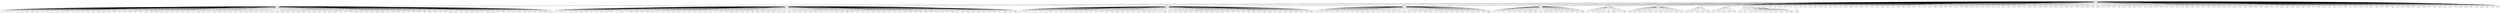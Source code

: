 graph {
15 -- 0
15 -- 4
15 -- 6
15 -- 13
15 -- 18
15 -- 19
15 -- 20
15 -- 21
15 -- 31
15 -- 32
15 -- 34
15 -- 37
15 -- 40
15 -- 45
15 -- 49
15 -- 56
15 -- 59
15 -- 60
15 -- 65
15 -- 71
15 -- 76
15 -- 77
15 -- 85
15 -- 88
15 -- 89
15 -- 90
15 -- 91
15 -- 93
15 -- 97
15 -- 99
15 -- 103
15 -- 116
15 -- 122
15 -- 125
15 -- 132
15 -- 142
15 -- 144
15 -- 147
15 -- 148
15 -- 156
15 -- 160
15 -- 161
15 -- 162
15 -- 167
15 -- 174
15 -- 179
15 -- 182
15 -- 185
15 -- 190
15 -- 191
15 -- 193
15 -- 195
15 -- 198
15 -- 204
15 -- 207
15 -- 209
15 -- 210
15 -- 211
15 -- 213
15 -- 218
15 -- 220
15 -- 221
15 -- 223
15 -- 227
15 -- 230
15 -- 231
15 -- 239
15 -- 240
15 -- 243
15 -- 244
15 -- 246
15 -- 248
15 -- 254
15 -- 255
15 -- 256
15 -- 258
15 -- 266
15 -- 269
15 -- 271
15 -- 274
15 -- 276
15 -- 281
15 -- 284
15 -- 285
15 -- 287
15 -- 293
15 -- 301
15 -- 305
15 -- 307
15 -- 312
15 -- 313
15 -- 315
15 -- 316
15 -- 317
15 -- 327
15 -- 332
15 -- 335
15 -- 337
15 -- 338
15 -- 340
15 -- 343
15 -- 351
15 -- 352
15 -- 354
15 -- 356
15 -- 358
15 -- 359
15 -- 362
15 -- 364
15 -- 365
15 -- 370
15 -- 373
15 -- 382
15 -- 385
15 -- 386
15 -- 387
15 -- 392
15 -- 393
15 -- 397
15 -- 398
15 -- 399
15 -- 400
15 -- 402
15 -- 403
15 -- 406
15 -- 411
15 -- 417
15 -- 418
15 -- 420
15 -- 429
15 -- 431
15 -- 433
15 -- 443
15 -- 444
15 -- 447
15 -- 451
15 -- 454
15 -- 461
15 -- 462
15 -- 463
15 -- 465
15 -- 467
15 -- 469
15 -- 471
15 -- 472
15 -- 479
15 -- 481
15 -- 483
15 -- 491
15 -- 492
15 -- 494
15 -- 495
15 -- 496
15 -- 499
0 -- 15
0 -- 7
0 -- 9
0 -- 17
0 -- 24
0 -- 27
0 -- 29
0 -- 46
0 -- 57
0 -- 61
0 -- 64
0 -- 67
0 -- 75
0 -- 78
0 -- 81
0 -- 92
0 -- 94
0 -- 95
0 -- 100
0 -- 102
0 -- 106
0 -- 112
0 -- 118
0 -- 128
0 -- 131
0 -- 135
0 -- 139
0 -- 145
0 -- 149
0 -- 153
0 -- 165
0 -- 166
0 -- 169
0 -- 184
0 -- 187
0 -- 192
0 -- 194
0 -- 196
0 -- 197
0 -- 206
0 -- 214
0 -- 217
0 -- 229
0 -- 232
0 -- 233
0 -- 237
0 -- 238
0 -- 249
0 -- 252
0 -- 261
0 -- 262
0 -- 270
0 -- 272
0 -- 277
0 -- 278
0 -- 288
0 -- 289
0 -- 290
0 -- 304
0 -- 306
0 -- 308
0 -- 318
0 -- 326
0 -- 333
0 -- 334
0 -- 344
0 -- 345
0 -- 346
0 -- 349
0 -- 353
0 -- 355
0 -- 360
0 -- 366
0 -- 368
0 -- 369
0 -- 374
0 -- 375
0 -- 376
0 -- 378
0 -- 379
0 -- 381
0 -- 383
0 -- 384
0 -- 396
0 -- 409
0 -- 416
0 -- 419
0 -- 422
0 -- 424
0 -- 425
0 -- 428
0 -- 434
0 -- 436
0 -- 441
0 -- 453
0 -- 455
0 -- 457
0 -- 460
0 -- 470
0 -- 473
0 -- 474
0 -- 475
0 -- 477
0 -- 485
0 -- 489
0 -- 493
0 -- 497
4 -- 15
4 -- 2
4 -- 14
4 -- 25
4 -- 26
4 -- 33
4 -- 35
4 -- 39
4 -- 41
4 -- 42
4 -- 44
4 -- 48
4 -- 50
4 -- 54
4 -- 63
4 -- 72
4 -- 98
4 -- 105
4 -- 108
4 -- 110
4 -- 111
4 -- 114
4 -- 117
4 -- 126
4 -- 130
4 -- 133
4 -- 140
4 -- 146
4 -- 154
4 -- 155
4 -- 157
4 -- 171
4 -- 177
4 -- 181
4 -- 183
4 -- 186
4 -- 188
4 -- 189
4 -- 200
4 -- 202
4 -- 203
4 -- 234
4 -- 235
4 -- 236
4 -- 241
4 -- 242
4 -- 245
4 -- 247
4 -- 250
4 -- 253
4 -- 259
4 -- 264
4 -- 273
4 -- 275
4 -- 279
4 -- 292
4 -- 294
4 -- 298
4 -- 302
4 -- 314
4 -- 322
4 -- 324
4 -- 330
4 -- 342
4 -- 348
4 -- 357
4 -- 361
4 -- 372
4 -- 380
4 -- 388
4 -- 389
4 -- 395
4 -- 401
4 -- 404
4 -- 412
4 -- 414
4 -- 421
4 -- 432
4 -- 435
4 -- 438
4 -- 439
4 -- 445
4 -- 448
4 -- 450
4 -- 476
4 -- 482
4 -- 484
4 -- 488
4 -- 490
4 -- 498
6 -- 15
6 -- 1
6 -- 3
6 -- 5
6 -- 10
6 -- 12
6 -- 16
6 -- 38
6 -- 47
6 -- 52
6 -- 53
6 -- 55
6 -- 69
6 -- 73
6 -- 83
6 -- 84
6 -- 96
6 -- 121
6 -- 134
6 -- 136
6 -- 138
6 -- 143
6 -- 151
6 -- 158
6 -- 163
6 -- 168
6 -- 170
6 -- 172
6 -- 175
6 -- 180
6 -- 205
6 -- 212
6 -- 224
6 -- 263
6 -- 283
6 -- 295
6 -- 296
6 -- 299
6 -- 309
6 -- 311
6 -- 319
6 -- 320
6 -- 331
6 -- 347
6 -- 390
6 -- 394
6 -- 405
6 -- 407
6 -- 408
6 -- 410
6 -- 427
6 -- 437
6 -- 446
6 -- 452
6 -- 456
6 -- 466
6 -- 478
6 -- 487
13 -- 15
13 -- 11
13 -- 28
13 -- 36
13 -- 43
13 -- 68
13 -- 74
13 -- 79
13 -- 82
13 -- 86
13 -- 87
13 -- 104
13 -- 115
13 -- 127
13 -- 137
13 -- 152
13 -- 219
13 -- 222
13 -- 228
13 -- 257
13 -- 265
13 -- 267
13 -- 286
13 -- 300
13 -- 321
13 -- 339
13 -- 341
13 -- 350
13 -- 363
13 -- 367
13 -- 377
13 -- 413
13 -- 442
13 -- 459
13 -- 468
18 -- 15
18 -- 8
18 -- 23
18 -- 80
18 -- 113
18 -- 119
18 -- 120
18 -- 123
18 -- 129
18 -- 159
18 -- 173
18 -- 199
18 -- 226
18 -- 251
18 -- 280
18 -- 297
18 -- 328
18 -- 458
18 -- 486
19 -- 15
19 -- 30
19 -- 58
19 -- 101
19 -- 201
19 -- 208
19 -- 216
19 -- 415
19 -- 430
20 -- 15
20 -- 62
20 -- 66
20 -- 164
20 -- 178
20 -- 291
20 -- 303
20 -- 323
20 -- 329
20 -- 371
20 -- 423
20 -- 449
21 -- 15
21 -- 124
21 -- 176
21 -- 260
21 -- 440
21 -- 480
31 -- 15
31 -- 282
31 -- 310
31 -- 325
31 -- 426
31 -- 464
32 -- 15
32 -- 22
32 -- 141
32 -- 150
32 -- 225
34 -- 15
34 -- 51
34 -- 336
37 -- 15
37 -- 70
37 -- 107
37 -- 268
40 -- 15
40 -- 215
40 -- 391
45 -- 15
49 -- 15
56 -- 15
59 -- 15
60 -- 15
65 -- 15
71 -- 15
71 -- 109
76 -- 15
77 -- 15
85 -- 15
88 -- 15
89 -- 15
90 -- 15
91 -- 15
93 -- 15
97 -- 15
99 -- 15
103 -- 15
116 -- 15
122 -- 15
125 -- 15
132 -- 15
142 -- 15
144 -- 15
147 -- 15
148 -- 15
156 -- 15
160 -- 15
161 -- 15
162 -- 15
167 -- 15
174 -- 15
179 -- 15
182 -- 15
185 -- 15
190 -- 15
191 -- 15
193 -- 15
195 -- 15
198 -- 15
204 -- 15
207 -- 15
209 -- 15
210 -- 15
211 -- 15
213 -- 15
218 -- 15
220 -- 15
221 -- 15
223 -- 15
227 -- 15
230 -- 15
231 -- 15
239 -- 15
240 -- 15
243 -- 15
244 -- 15
246 -- 15
248 -- 15
254 -- 15
255 -- 15
256 -- 15
258 -- 15
266 -- 15
269 -- 15
271 -- 15
274 -- 15
276 -- 15
281 -- 15
284 -- 15
285 -- 15
287 -- 15
293 -- 15
301 -- 15
305 -- 15
307 -- 15
312 -- 15
313 -- 15
315 -- 15
316 -- 15
317 -- 15
327 -- 15
332 -- 15
335 -- 15
337 -- 15
338 -- 15
340 -- 15
343 -- 15
351 -- 15
352 -- 15
354 -- 15
356 -- 15
358 -- 15
359 -- 15
362 -- 15
364 -- 15
365 -- 15
370 -- 15
373 -- 15
382 -- 15
385 -- 15
386 -- 15
387 -- 15
392 -- 15
393 -- 15
397 -- 15
398 -- 15
399 -- 15
400 -- 15
402 -- 15
403 -- 15
406 -- 15
411 -- 15
417 -- 15
418 -- 15
420 -- 15
429 -- 15
431 -- 15
433 -- 15
443 -- 15
444 -- 15
447 -- 15
451 -- 15
454 -- 15
461 -- 15
462 -- 15
463 -- 15
465 -- 15
467 -- 15
469 -- 15
471 -- 15
472 -- 15
479 -- 15
481 -- 15
483 -- 15
491 -- 15
492 -- 15
494 -- 15
495 -- 15
496 -- 15
499 -- 15
7 -- 0
9 -- 0
17 -- 0
24 -- 0
27 -- 0
29 -- 0
46 -- 0
57 -- 0
61 -- 0
64 -- 0
67 -- 0
75 -- 0
78 -- 0
81 -- 0
92 -- 0
94 -- 0
95 -- 0
100 -- 0
102 -- 0
106 -- 0
112 -- 0
118 -- 0
128 -- 0
131 -- 0
135 -- 0
139 -- 0
145 -- 0
149 -- 0
153 -- 0
165 -- 0
166 -- 0
169 -- 0
184 -- 0
187 -- 0
192 -- 0
194 -- 0
196 -- 0
197 -- 0
206 -- 0
214 -- 0
217 -- 0
229 -- 0
232 -- 0
233 -- 0
237 -- 0
238 -- 0
249 -- 0
252 -- 0
261 -- 0
262 -- 0
270 -- 0
272 -- 0
277 -- 0
278 -- 0
288 -- 0
289 -- 0
290 -- 0
304 -- 0
306 -- 0
308 -- 0
318 -- 0
326 -- 0
333 -- 0
334 -- 0
344 -- 0
345 -- 0
346 -- 0
349 -- 0
353 -- 0
355 -- 0
360 -- 0
366 -- 0
368 -- 0
369 -- 0
374 -- 0
375 -- 0
376 -- 0
378 -- 0
379 -- 0
381 -- 0
383 -- 0
384 -- 0
396 -- 0
409 -- 0
416 -- 0
419 -- 0
422 -- 0
424 -- 0
425 -- 0
428 -- 0
434 -- 0
436 -- 0
441 -- 0
453 -- 0
455 -- 0
457 -- 0
460 -- 0
470 -- 0
473 -- 0
474 -- 0
475 -- 0
477 -- 0
485 -- 0
489 -- 0
493 -- 0
497 -- 0
2 -- 4
14 -- 4
25 -- 4
26 -- 4
33 -- 4
35 -- 4
39 -- 4
41 -- 4
42 -- 4
44 -- 4
48 -- 4
50 -- 4
54 -- 4
63 -- 4
72 -- 4
98 -- 4
105 -- 4
108 -- 4
110 -- 4
111 -- 4
114 -- 4
117 -- 4
126 -- 4
130 -- 4
133 -- 4
140 -- 4
146 -- 4
154 -- 4
155 -- 4
157 -- 4
171 -- 4
177 -- 4
181 -- 4
183 -- 4
186 -- 4
188 -- 4
189 -- 4
200 -- 4
202 -- 4
203 -- 4
234 -- 4
235 -- 4
236 -- 4
241 -- 4
242 -- 4
245 -- 4
247 -- 4
250 -- 4
253 -- 4
259 -- 4
264 -- 4
273 -- 4
275 -- 4
279 -- 4
292 -- 4
294 -- 4
298 -- 4
302 -- 4
314 -- 4
322 -- 4
324 -- 4
330 -- 4
342 -- 4
348 -- 4
357 -- 4
361 -- 4
372 -- 4
380 -- 4
388 -- 4
389 -- 4
395 -- 4
401 -- 4
404 -- 4
412 -- 4
414 -- 4
421 -- 4
432 -- 4
435 -- 4
438 -- 4
439 -- 4
445 -- 4
448 -- 4
450 -- 4
476 -- 4
482 -- 4
484 -- 4
488 -- 4
490 -- 4
498 -- 4
1 -- 6
3 -- 6
5 -- 6
10 -- 6
12 -- 6
16 -- 6
38 -- 6
47 -- 6
52 -- 6
53 -- 6
55 -- 6
69 -- 6
73 -- 6
83 -- 6
84 -- 6
96 -- 6
121 -- 6
134 -- 6
136 -- 6
138 -- 6
143 -- 6
151 -- 6
158 -- 6
163 -- 6
168 -- 6
170 -- 6
172 -- 6
175 -- 6
180 -- 6
205 -- 6
212 -- 6
224 -- 6
263 -- 6
283 -- 6
295 -- 6
296 -- 6
299 -- 6
309 -- 6
311 -- 6
319 -- 6
320 -- 6
331 -- 6
347 -- 6
390 -- 6
394 -- 6
405 -- 6
407 -- 6
408 -- 6
410 -- 6
427 -- 6
437 -- 6
446 -- 6
452 -- 6
456 -- 6
466 -- 6
478 -- 6
487 -- 6
11 -- 13
28 -- 13
36 -- 13
43 -- 13
68 -- 13
74 -- 13
79 -- 13
82 -- 13
86 -- 13
87 -- 13
104 -- 13
115 -- 13
127 -- 13
137 -- 13
152 -- 13
219 -- 13
222 -- 13
228 -- 13
257 -- 13
265 -- 13
267 -- 13
286 -- 13
300 -- 13
321 -- 13
339 -- 13
341 -- 13
350 -- 13
363 -- 13
367 -- 13
377 -- 13
413 -- 13
442 -- 13
459 -- 13
468 -- 13
8 -- 18
23 -- 18
80 -- 18
113 -- 18
119 -- 18
120 -- 18
123 -- 18
129 -- 18
159 -- 18
173 -- 18
199 -- 18
226 -- 18
251 -- 18
280 -- 18
297 -- 18
328 -- 18
458 -- 18
486 -- 18
30 -- 19
58 -- 19
101 -- 19
201 -- 19
208 -- 19
216 -- 19
415 -- 19
430 -- 19
62 -- 20
66 -- 20
164 -- 20
178 -- 20
291 -- 20
303 -- 20
323 -- 20
329 -- 20
371 -- 20
423 -- 20
449 -- 20
124 -- 21
176 -- 21
260 -- 21
440 -- 21
480 -- 21
282 -- 31
310 -- 31
325 -- 31
426 -- 31
464 -- 31
22 -- 32
141 -- 32
150 -- 32
225 -- 32
51 -- 34
336 -- 34
70 -- 37
107 -- 37
268 -- 37
215 -- 40
391 -- 40
109 -- 71
}
